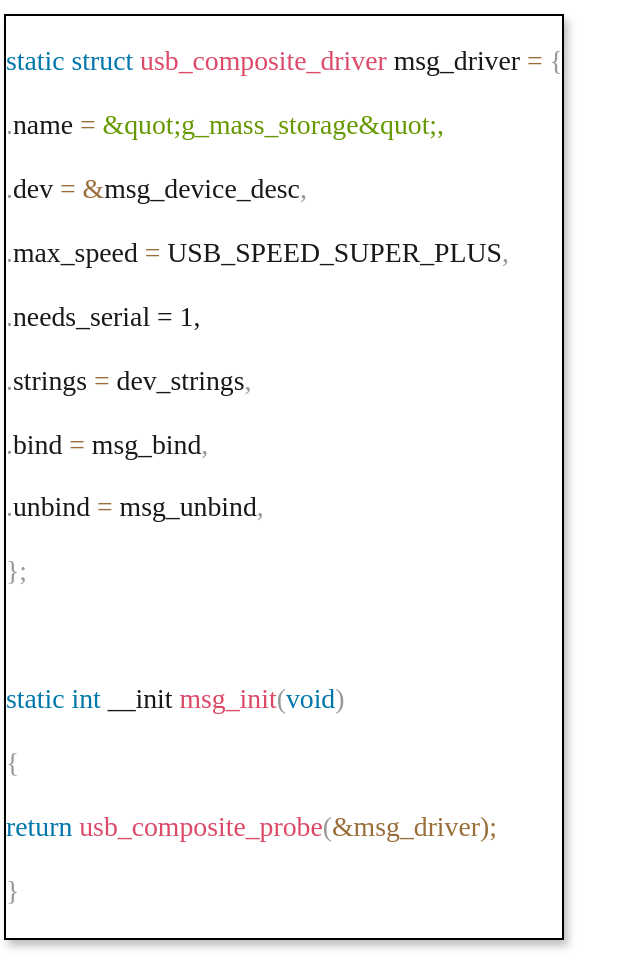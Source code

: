 <mxfile version="24.6.4" type="github">
  <diagram name="第 1 页" id="PCkdRjPO7_-sSv6l2gZ-">
    <mxGraphModel dx="2033" dy="704" grid="1" gridSize="10" guides="1" tooltips="1" connect="1" arrows="1" fold="1" page="1" pageScale="1" pageWidth="827" pageHeight="1169" math="0" shadow="0">
      <root>
        <mxCell id="0" />
        <mxCell id="1" parent="0" />
        <mxCell id="ESOyB9AYNR1p5BY9LJph-37" value="&lt;div style=&quot;line-height: 1.3;font-family: Source Code Pro; text-align: left; vertical-align: top; color: #0077AA; font-size: 13.896px; font-style: normal; font-weight: normal;&quot;&gt;&lt;p&gt;&lt;span&gt;static&lt;/span&gt;&lt;span style=&quot;color: #19191A;&quot;&gt; &lt;/span&gt;&lt;span&gt;struct&lt;/span&gt;&lt;span style=&quot;color: #19191A;&quot;&gt; &lt;/span&gt;&lt;span style=&quot;color: #DD4A68;&quot;&gt;usb_composite_driver&lt;/span&gt;&lt;span style=&quot;color: #19191A;&quot;&gt; msg_driver &lt;/span&gt;&lt;span style=&quot;color: #9A6E3A;&quot;&gt;=&lt;/span&gt;&lt;span style=&quot;color: #19191A;&quot;&gt; &lt;/span&gt;&lt;span style=&quot;color: #999999;&quot;&gt;{&lt;/span&gt;&lt;/p&gt;&lt;p style=&quot;color: #19191A;&quot;&gt;&lt;span&gt;    &lt;/span&gt;&lt;span style=&quot;color: #999999;&quot;&gt;.&lt;/span&gt;&lt;span&gt;name       &lt;/span&gt;&lt;span style=&quot;color: #9A6E3A;&quot;&gt;=&lt;/span&gt;&lt;span&gt; &lt;/span&gt;&lt;span style=&quot;color: #669900;&quot;&gt;&amp;amp;quot;g_mass_storage&amp;amp;quot;,&lt;/span&gt;&lt;/p&gt;&lt;p style=&quot;color: #19191A;&quot;&gt;&lt;span&gt;    &lt;/span&gt;&lt;span style=&quot;color: #999999;&quot;&gt;.&lt;/span&gt;&lt;span&gt;dev        &lt;/span&gt;&lt;span style=&quot;color: #9A6E3A;&quot;&gt;=&lt;/span&gt;&lt;span&gt; &lt;/span&gt;&lt;span style=&quot;color: #9A6E3A;&quot;&gt;&amp;amp;&lt;/span&gt;&lt;span&gt;msg_device_desc&lt;/span&gt;&lt;span style=&quot;color: #999999;&quot;&gt;,&lt;/span&gt;&lt;/p&gt;&lt;p style=&quot;color: #19191A;&quot;&gt;&lt;span&gt;    &lt;/span&gt;&lt;span style=&quot;color: #999999;&quot;&gt;.&lt;/span&gt;&lt;span&gt;max_speed  &lt;/span&gt;&lt;span style=&quot;color: #9A6E3A;&quot;&gt;=&lt;/span&gt;&lt;span&gt; USB_SPEED_SUPER_PLUS&lt;/span&gt;&lt;span style=&quot;color: #999999;&quot;&gt;,&lt;/span&gt;&lt;/p&gt;&lt;p style=&quot;color: #19191A;&quot;&gt;&lt;span&gt;    &lt;/span&gt;&lt;span style=&quot;color: #999999;&quot;&gt;.&lt;/span&gt;&lt;span&gt;needs_serial   = 1,&lt;/span&gt;&lt;/p&gt;&lt;p style=&quot;color: #19191A;&quot;&gt;&lt;span&gt;    &lt;/span&gt;&lt;span style=&quot;color: #999999;&quot;&gt;.&lt;/span&gt;&lt;span&gt;strings    &lt;/span&gt;&lt;span style=&quot;color: #9A6E3A;&quot;&gt;=&lt;/span&gt;&lt;span&gt; dev_strings&lt;/span&gt;&lt;span style=&quot;color: #999999;&quot;&gt;,&lt;/span&gt;&lt;/p&gt;&lt;p style=&quot;color: #19191A;&quot;&gt;&lt;span&gt;    &lt;/span&gt;&lt;span style=&quot;color: #999999;&quot;&gt;.&lt;/span&gt;&lt;span&gt;bind       &lt;/span&gt;&lt;span style=&quot;color: #9A6E3A;&quot;&gt;=&lt;/span&gt;&lt;span&gt; msg_bind&lt;/span&gt;&lt;span style=&quot;color: #999999;&quot;&gt;,&lt;/span&gt;&lt;/p&gt;&lt;p&gt;&lt;span&gt;&lt;/span&gt;&lt;span style=&quot;color: #19191A;&quot;&gt;    &lt;/span&gt;&lt;span style=&quot;color: #999999;&quot;&gt;.&lt;/span&gt;&lt;span style=&quot;color: #19191A;&quot;&gt;unbind     &lt;/span&gt;&lt;span style=&quot;color: #9A6E3A;&quot;&gt;=&lt;/span&gt;&lt;span style=&quot;color: #19191A;&quot;&gt; msg_unbind&lt;/span&gt;&lt;span style=&quot;color: #999999;&quot;&gt;,&lt;/span&gt;&lt;/p&gt;&lt;p&gt;&lt;span&gt;&lt;/span&gt;&lt;span style=&quot;color: #19191A;&quot;&gt;&lt;/span&gt;&lt;span style=&quot;color: #999999;&quot;&gt;}&lt;/span&gt;&lt;span style=&quot;color: #999999;&quot;&gt;;&lt;/span&gt;&lt;/p&gt;&lt;br&gt;&lt;p&gt;&lt;span&gt;&lt;/span&gt;&lt;span style=&quot;color: #19191A;&quot;&gt;&lt;/span&gt;&lt;span&gt;static&lt;/span&gt;&lt;span style=&quot;color: #19191A;&quot;&gt; &lt;/span&gt;&lt;span&gt;int&lt;/span&gt;&lt;span style=&quot;color: #19191A;&quot;&gt; __init &lt;/span&gt;&lt;span style=&quot;color: #DD4A68;&quot;&gt;msg_init&lt;/span&gt;&lt;span style=&quot;color: #999999;&quot;&gt;(&lt;/span&gt;&lt;span&gt;void&lt;/span&gt;&lt;span style=&quot;color: #999999;&quot;&gt;)&lt;/span&gt;&lt;/p&gt;&lt;p&gt;&lt;span&gt;&lt;/span&gt;&lt;span style=&quot;color: #19191A;&quot;&gt;&lt;/span&gt;&lt;span style=&quot;color: #999999;&quot;&gt;{&lt;/span&gt;&lt;/p&gt;&lt;p&gt;&lt;span&gt;&lt;/span&gt;&lt;span style=&quot;color: #19191A;&quot;&gt;&lt;/span&gt;&lt;span style=&quot;color: #19191A;&quot;&gt;    &lt;/span&gt;&lt;span&gt;return&lt;/span&gt;&lt;span style=&quot;color: #19191A;&quot;&gt; &lt;/span&gt;&lt;span style=&quot;color: #DD4A68;&quot;&gt;usb_composite_probe&lt;/span&gt;&lt;span style=&quot;color: #999999;&quot;&gt;(&lt;/span&gt;&lt;span style=&quot;color: #9A6E3A;&quot;&gt;&amp;amp;msg_driver);&lt;/span&gt;&lt;/p&gt;&lt;p&gt;&lt;span&gt;&lt;/span&gt;&lt;span style=&quot;color: #19191A;&quot;&gt;&lt;/span&gt;&lt;span style=&quot;color: #999999;&quot;&gt;}&lt;/span&gt;&lt;/p&gt;&lt;/div&gt;" style="text;whiteSpace=wrap;html=1;labelBorderColor=default;textShadow=1;labelBackgroundColor=default;" vertex="1" parent="1">
          <mxGeometry x="-810" y="20" width="310" height="480" as="geometry" />
        </mxCell>
      </root>
    </mxGraphModel>
  </diagram>
</mxfile>
